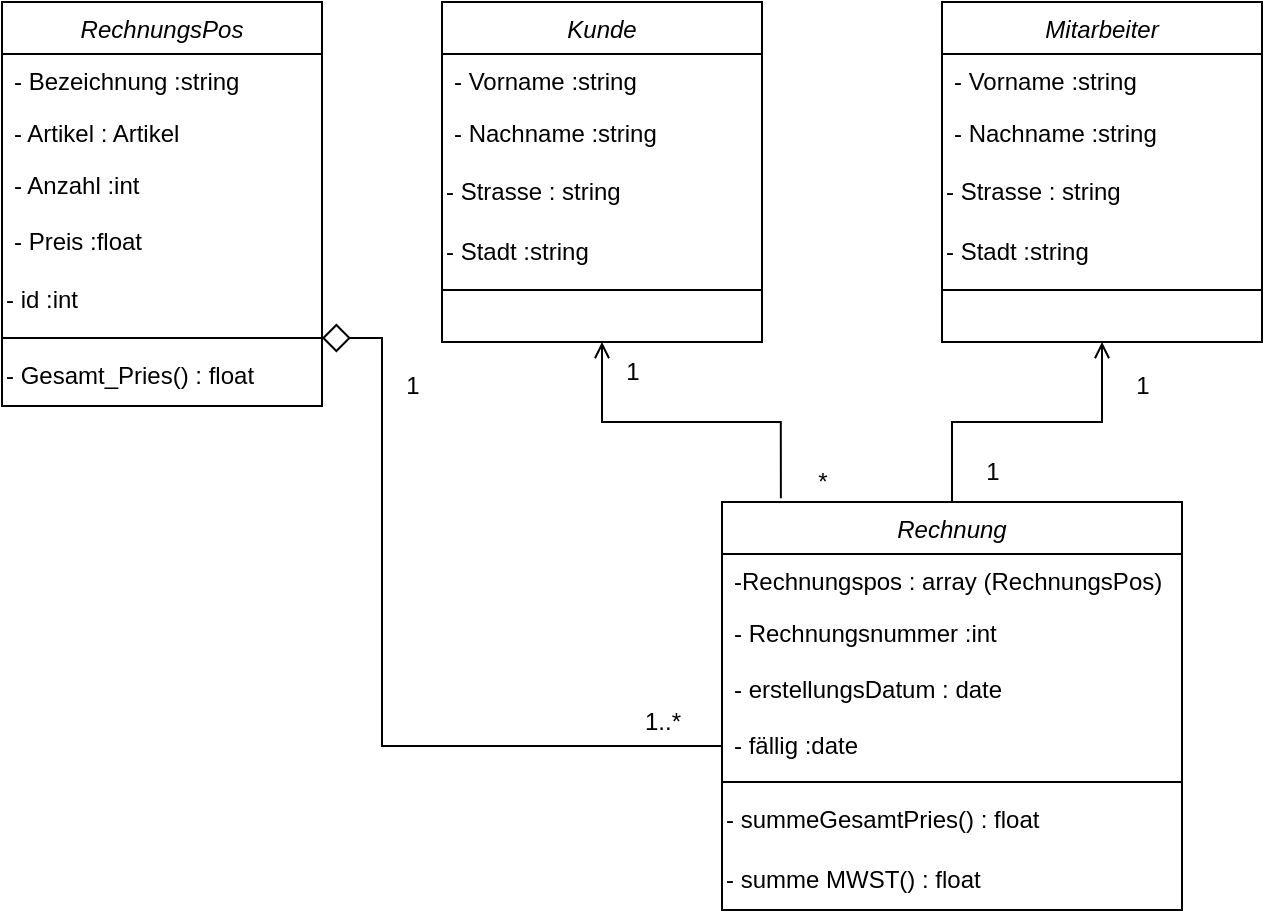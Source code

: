 <mxfile version="20.0.4" type="github">
  <diagram id="C5RBs43oDa-KdzZeNtuy" name="Page-1">
    <mxGraphModel dx="873" dy="481" grid="1" gridSize="10" guides="1" tooltips="1" connect="1" arrows="1" fold="1" page="1" pageScale="1" pageWidth="827" pageHeight="1169" math="0" shadow="0">
      <root>
        <mxCell id="WIyWlLk6GJQsqaUBKTNV-0" />
        <mxCell id="WIyWlLk6GJQsqaUBKTNV-1" parent="WIyWlLk6GJQsqaUBKTNV-0" />
        <mxCell id="ctB5kJom32_L0u5bQcOI-38" style="edgeStyle=orthogonalEdgeStyle;rounded=0;orthogonalLoop=1;jettySize=auto;html=1;entryX=0.128;entryY=-0.009;entryDx=0;entryDy=0;entryPerimeter=0;endArrow=none;endFill=0;startArrow=open;startFill=0;" edge="1" parent="WIyWlLk6GJQsqaUBKTNV-1" source="zkfFHV4jXpPFQw0GAbJ--0" target="ctB5kJom32_L0u5bQcOI-29">
          <mxGeometry relative="1" as="geometry" />
        </mxCell>
        <mxCell id="zkfFHV4jXpPFQw0GAbJ--0" value="Kunde" style="swimlane;fontStyle=2;align=center;verticalAlign=top;childLayout=stackLayout;horizontal=1;startSize=26;horizontalStack=0;resizeParent=1;resizeLast=0;collapsible=1;marginBottom=0;rounded=0;shadow=0;strokeWidth=1;" parent="WIyWlLk6GJQsqaUBKTNV-1" vertex="1">
          <mxGeometry x="220" y="120" width="160" height="170" as="geometry">
            <mxRectangle x="220" y="120" width="160" height="26" as="alternateBounds" />
          </mxGeometry>
        </mxCell>
        <mxCell id="zkfFHV4jXpPFQw0GAbJ--1" value="- Vorname :string" style="text;align=left;verticalAlign=top;spacingLeft=4;spacingRight=4;overflow=hidden;rotatable=0;points=[[0,0.5],[1,0.5]];portConstraint=eastwest;" parent="zkfFHV4jXpPFQw0GAbJ--0" vertex="1">
          <mxGeometry y="26" width="160" height="26" as="geometry" />
        </mxCell>
        <mxCell id="zkfFHV4jXpPFQw0GAbJ--3" value="- Nachname :string&#xa;" style="text;align=left;verticalAlign=top;spacingLeft=4;spacingRight=4;overflow=hidden;rotatable=0;points=[[0,0.5],[1,0.5]];portConstraint=eastwest;rounded=0;shadow=0;html=0;" parent="zkfFHV4jXpPFQw0GAbJ--0" vertex="1">
          <mxGeometry y="52" width="160" height="28" as="geometry" />
        </mxCell>
        <mxCell id="ctB5kJom32_L0u5bQcOI-1" value="- Strasse : string" style="text;html=1;resizable=0;autosize=1;align=left;verticalAlign=middle;points=[];fillColor=none;strokeColor=none;rounded=0;" vertex="1" parent="zkfFHV4jXpPFQw0GAbJ--0">
          <mxGeometry y="80" width="160" height="30" as="geometry" />
        </mxCell>
        <mxCell id="ctB5kJom32_L0u5bQcOI-2" value="- Stadt :string" style="text;html=1;resizable=0;autosize=1;align=left;verticalAlign=middle;points=[];fillColor=none;strokeColor=none;rounded=0;" vertex="1" parent="zkfFHV4jXpPFQw0GAbJ--0">
          <mxGeometry y="110" width="160" height="30" as="geometry" />
        </mxCell>
        <mxCell id="zkfFHV4jXpPFQw0GAbJ--4" value="" style="line;html=1;strokeWidth=1;align=left;verticalAlign=middle;spacingTop=-1;spacingLeft=3;spacingRight=3;rotatable=0;labelPosition=right;points=[];portConstraint=eastwest;" parent="zkfFHV4jXpPFQw0GAbJ--0" vertex="1">
          <mxGeometry y="140" width="160" height="8" as="geometry" />
        </mxCell>
        <mxCell id="ctB5kJom32_L0u5bQcOI-9" value="Mitarbeiter" style="swimlane;fontStyle=2;align=center;verticalAlign=top;childLayout=stackLayout;horizontal=1;startSize=26;horizontalStack=0;resizeParent=1;resizeLast=0;collapsible=1;marginBottom=0;rounded=0;shadow=0;strokeWidth=1;" vertex="1" parent="WIyWlLk6GJQsqaUBKTNV-1">
          <mxGeometry x="470" y="120" width="160" height="170" as="geometry">
            <mxRectangle x="220" y="120" width="160" height="26" as="alternateBounds" />
          </mxGeometry>
        </mxCell>
        <mxCell id="ctB5kJom32_L0u5bQcOI-10" value="- Vorname :string" style="text;align=left;verticalAlign=top;spacingLeft=4;spacingRight=4;overflow=hidden;rotatable=0;points=[[0,0.5],[1,0.5]];portConstraint=eastwest;" vertex="1" parent="ctB5kJom32_L0u5bQcOI-9">
          <mxGeometry y="26" width="160" height="26" as="geometry" />
        </mxCell>
        <mxCell id="ctB5kJom32_L0u5bQcOI-11" value="- Nachname :string&#xa;" style="text;align=left;verticalAlign=top;spacingLeft=4;spacingRight=4;overflow=hidden;rotatable=0;points=[[0,0.5],[1,0.5]];portConstraint=eastwest;rounded=0;shadow=0;html=0;" vertex="1" parent="ctB5kJom32_L0u5bQcOI-9">
          <mxGeometry y="52" width="160" height="28" as="geometry" />
        </mxCell>
        <mxCell id="ctB5kJom32_L0u5bQcOI-12" value="- Strasse : string" style="text;html=1;resizable=0;autosize=1;align=left;verticalAlign=middle;points=[];fillColor=none;strokeColor=none;rounded=0;" vertex="1" parent="ctB5kJom32_L0u5bQcOI-9">
          <mxGeometry y="80" width="160" height="30" as="geometry" />
        </mxCell>
        <mxCell id="ctB5kJom32_L0u5bQcOI-13" value="- Stadt :string" style="text;html=1;resizable=0;autosize=1;align=left;verticalAlign=middle;points=[];fillColor=none;strokeColor=none;rounded=0;" vertex="1" parent="ctB5kJom32_L0u5bQcOI-9">
          <mxGeometry y="110" width="160" height="30" as="geometry" />
        </mxCell>
        <mxCell id="ctB5kJom32_L0u5bQcOI-14" value="" style="line;html=1;strokeWidth=1;align=left;verticalAlign=middle;spacingTop=-1;spacingLeft=3;spacingRight=3;rotatable=0;labelPosition=right;points=[];portConstraint=eastwest;" vertex="1" parent="ctB5kJom32_L0u5bQcOI-9">
          <mxGeometry y="140" width="160" height="8" as="geometry" />
        </mxCell>
        <mxCell id="ctB5kJom32_L0u5bQcOI-21" value="RechnungsPos" style="swimlane;fontStyle=2;align=center;verticalAlign=top;childLayout=stackLayout;horizontal=1;startSize=26;horizontalStack=0;resizeParent=1;resizeLast=0;collapsible=1;marginBottom=0;rounded=0;shadow=0;strokeWidth=1;" vertex="1" parent="WIyWlLk6GJQsqaUBKTNV-1">
          <mxGeometry y="120" width="160" height="202" as="geometry">
            <mxRectangle x="220" y="120" width="160" height="26" as="alternateBounds" />
          </mxGeometry>
        </mxCell>
        <mxCell id="ctB5kJom32_L0u5bQcOI-16" value="- Bezeichnung :string" style="text;align=left;verticalAlign=top;spacingLeft=4;spacingRight=4;overflow=hidden;rotatable=0;points=[[0,0.5],[1,0.5]];portConstraint=eastwest;" vertex="1" parent="ctB5kJom32_L0u5bQcOI-21">
          <mxGeometry y="26" width="160" height="26" as="geometry" />
        </mxCell>
        <mxCell id="ctB5kJom32_L0u5bQcOI-22" value="- Artikel : Artikel" style="text;align=left;verticalAlign=top;spacingLeft=4;spacingRight=4;overflow=hidden;rotatable=0;points=[[0,0.5],[1,0.5]];portConstraint=eastwest;" vertex="1" parent="ctB5kJom32_L0u5bQcOI-21">
          <mxGeometry y="52" width="160" height="26" as="geometry" />
        </mxCell>
        <mxCell id="ctB5kJom32_L0u5bQcOI-23" value="- Anzahl :int" style="text;align=left;verticalAlign=top;spacingLeft=4;spacingRight=4;overflow=hidden;rotatable=0;points=[[0,0.5],[1,0.5]];portConstraint=eastwest;rounded=0;shadow=0;html=0;" vertex="1" parent="ctB5kJom32_L0u5bQcOI-21">
          <mxGeometry y="78" width="160" height="28" as="geometry" />
        </mxCell>
        <mxCell id="ctB5kJom32_L0u5bQcOI-17" value="- Preis :float&#xa;" style="text;align=left;verticalAlign=top;spacingLeft=4;spacingRight=4;overflow=hidden;rotatable=0;points=[[0,0.5],[1,0.5]];portConstraint=eastwest;rounded=0;shadow=0;html=0;" vertex="1" parent="ctB5kJom32_L0u5bQcOI-21">
          <mxGeometry y="106" width="160" height="28" as="geometry" />
        </mxCell>
        <mxCell id="ctB5kJom32_L0u5bQcOI-19" value="- id :int" style="text;html=1;resizable=0;autosize=1;align=left;verticalAlign=middle;points=[];fillColor=none;strokeColor=none;rounded=0;" vertex="1" parent="ctB5kJom32_L0u5bQcOI-21">
          <mxGeometry y="134" width="160" height="30" as="geometry" />
        </mxCell>
        <mxCell id="ctB5kJom32_L0u5bQcOI-25" value="" style="line;html=1;strokeWidth=1;align=left;verticalAlign=middle;spacingTop=-1;spacingLeft=3;spacingRight=3;rotatable=0;labelPosition=right;points=[];portConstraint=eastwest;" vertex="1" parent="ctB5kJom32_L0u5bQcOI-21">
          <mxGeometry y="164" width="160" height="8" as="geometry" />
        </mxCell>
        <mxCell id="ctB5kJom32_L0u5bQcOI-24" value="- Gesamt_Pries() : float" style="text;html=1;resizable=0;autosize=1;align=left;verticalAlign=middle;points=[];fillColor=none;strokeColor=none;rounded=0;" vertex="1" parent="ctB5kJom32_L0u5bQcOI-21">
          <mxGeometry y="172" width="160" height="30" as="geometry" />
        </mxCell>
        <mxCell id="ctB5kJom32_L0u5bQcOI-43" value="" style="edgeStyle=orthogonalEdgeStyle;rounded=0;orthogonalLoop=1;jettySize=auto;html=1;startArrow=none;startFill=0;endArrow=open;endFill=0;entryX=0.5;entryY=1;entryDx=0;entryDy=0;" edge="1" parent="WIyWlLk6GJQsqaUBKTNV-1" source="ctB5kJom32_L0u5bQcOI-29" target="ctB5kJom32_L0u5bQcOI-9">
          <mxGeometry relative="1" as="geometry" />
        </mxCell>
        <mxCell id="ctB5kJom32_L0u5bQcOI-29" value="Rechnung" style="swimlane;fontStyle=2;align=center;verticalAlign=top;childLayout=stackLayout;horizontal=1;startSize=26;horizontalStack=0;resizeParent=1;resizeLast=0;collapsible=1;marginBottom=0;rounded=0;shadow=0;strokeWidth=1;" vertex="1" parent="WIyWlLk6GJQsqaUBKTNV-1">
          <mxGeometry x="360" y="370" width="230" height="204" as="geometry">
            <mxRectangle x="220" y="120" width="160" height="26" as="alternateBounds" />
          </mxGeometry>
        </mxCell>
        <mxCell id="ctB5kJom32_L0u5bQcOI-30" value="-Rechnungspos : array (RechnungsPos)" style="text;align=left;verticalAlign=top;spacingLeft=4;spacingRight=4;overflow=hidden;rotatable=0;points=[[0,0.5],[1,0.5]];portConstraint=eastwest;" vertex="1" parent="ctB5kJom32_L0u5bQcOI-29">
          <mxGeometry y="26" width="230" height="26" as="geometry" />
        </mxCell>
        <mxCell id="ctB5kJom32_L0u5bQcOI-31" value="- Rechnungsnummer :int" style="text;align=left;verticalAlign=top;spacingLeft=4;spacingRight=4;overflow=hidden;rotatable=0;points=[[0,0.5],[1,0.5]];portConstraint=eastwest;rounded=0;shadow=0;html=0;" vertex="1" parent="ctB5kJom32_L0u5bQcOI-29">
          <mxGeometry y="52" width="230" height="28" as="geometry" />
        </mxCell>
        <mxCell id="ctB5kJom32_L0u5bQcOI-34" value="- erstellungsDatum : date" style="text;align=left;verticalAlign=top;spacingLeft=4;spacingRight=4;overflow=hidden;rotatable=0;points=[[0,0.5],[1,0.5]];portConstraint=eastwest;rounded=0;shadow=0;html=0;" vertex="1" parent="ctB5kJom32_L0u5bQcOI-29">
          <mxGeometry y="80" width="230" height="28" as="geometry" />
        </mxCell>
        <mxCell id="ctB5kJom32_L0u5bQcOI-35" value="- fällig :date" style="text;align=left;verticalAlign=top;spacingLeft=4;spacingRight=4;overflow=hidden;rotatable=0;points=[[0,0.5],[1,0.5]];portConstraint=eastwest;rounded=0;shadow=0;html=0;" vertex="1" parent="ctB5kJom32_L0u5bQcOI-29">
          <mxGeometry y="108" width="230" height="28" as="geometry" />
        </mxCell>
        <mxCell id="ctB5kJom32_L0u5bQcOI-32" value="" style="line;html=1;strokeWidth=1;align=left;verticalAlign=middle;spacingTop=-1;spacingLeft=3;spacingRight=3;rotatable=0;labelPosition=right;points=[];portConstraint=eastwest;" vertex="1" parent="ctB5kJom32_L0u5bQcOI-29">
          <mxGeometry y="136" width="230" height="8" as="geometry" />
        </mxCell>
        <mxCell id="ctB5kJom32_L0u5bQcOI-33" value="- summeGesamtPries() : float" style="text;html=1;resizable=0;autosize=1;align=left;verticalAlign=middle;points=[];fillColor=none;strokeColor=none;rounded=0;" vertex="1" parent="ctB5kJom32_L0u5bQcOI-29">
          <mxGeometry y="144" width="230" height="30" as="geometry" />
        </mxCell>
        <mxCell id="ctB5kJom32_L0u5bQcOI-36" value="- summe MWST() : float" style="text;html=1;resizable=0;autosize=1;align=left;verticalAlign=middle;points=[];fillColor=none;strokeColor=none;rounded=0;" vertex="1" parent="ctB5kJom32_L0u5bQcOI-29">
          <mxGeometry y="174" width="230" height="30" as="geometry" />
        </mxCell>
        <mxCell id="ctB5kJom32_L0u5bQcOI-42" value="" style="edgeStyle=orthogonalEdgeStyle;rounded=0;orthogonalLoop=1;jettySize=auto;html=1;startArrow=diamond;startFill=0;endArrow=none;endFill=0;startSize=12;" edge="1" parent="WIyWlLk6GJQsqaUBKTNV-1" source="ctB5kJom32_L0u5bQcOI-25" target="ctB5kJom32_L0u5bQcOI-35">
          <mxGeometry relative="1" as="geometry">
            <Array as="points">
              <mxPoint x="190" y="288" />
              <mxPoint x="190" y="492" />
            </Array>
          </mxGeometry>
        </mxCell>
        <mxCell id="ctB5kJom32_L0u5bQcOI-44" value="1..*" style="text;html=1;resizable=0;autosize=1;align=center;verticalAlign=middle;points=[];fillColor=none;strokeColor=none;rounded=0;" vertex="1" parent="WIyWlLk6GJQsqaUBKTNV-1">
          <mxGeometry x="310" y="465" width="40" height="30" as="geometry" />
        </mxCell>
        <mxCell id="ctB5kJom32_L0u5bQcOI-46" value="1" style="text;html=1;resizable=0;autosize=1;align=center;verticalAlign=middle;points=[];fillColor=none;strokeColor=none;rounded=0;" vertex="1" parent="WIyWlLk6GJQsqaUBKTNV-1">
          <mxGeometry x="300" y="290" width="30" height="30" as="geometry" />
        </mxCell>
        <mxCell id="ctB5kJom32_L0u5bQcOI-48" value="*" style="text;html=1;resizable=0;autosize=1;align=center;verticalAlign=middle;points=[];fillColor=none;strokeColor=none;rounded=0;" vertex="1" parent="WIyWlLk6GJQsqaUBKTNV-1">
          <mxGeometry x="395" y="345" width="30" height="30" as="geometry" />
        </mxCell>
        <mxCell id="ctB5kJom32_L0u5bQcOI-49" value="1" style="text;html=1;resizable=0;autosize=1;align=center;verticalAlign=middle;points=[];fillColor=none;strokeColor=none;rounded=0;" vertex="1" parent="WIyWlLk6GJQsqaUBKTNV-1">
          <mxGeometry x="555" y="297" width="30" height="30" as="geometry" />
        </mxCell>
        <mxCell id="ctB5kJom32_L0u5bQcOI-50" value="1" style="text;html=1;resizable=0;autosize=1;align=center;verticalAlign=middle;points=[];fillColor=none;strokeColor=none;rounded=0;" vertex="1" parent="WIyWlLk6GJQsqaUBKTNV-1">
          <mxGeometry x="480" y="340" width="30" height="30" as="geometry" />
        </mxCell>
        <mxCell id="ctB5kJom32_L0u5bQcOI-51" value="1" style="text;html=1;resizable=0;autosize=1;align=center;verticalAlign=middle;points=[];fillColor=none;strokeColor=none;rounded=0;" vertex="1" parent="WIyWlLk6GJQsqaUBKTNV-1">
          <mxGeometry x="190" y="297" width="30" height="30" as="geometry" />
        </mxCell>
      </root>
    </mxGraphModel>
  </diagram>
</mxfile>
